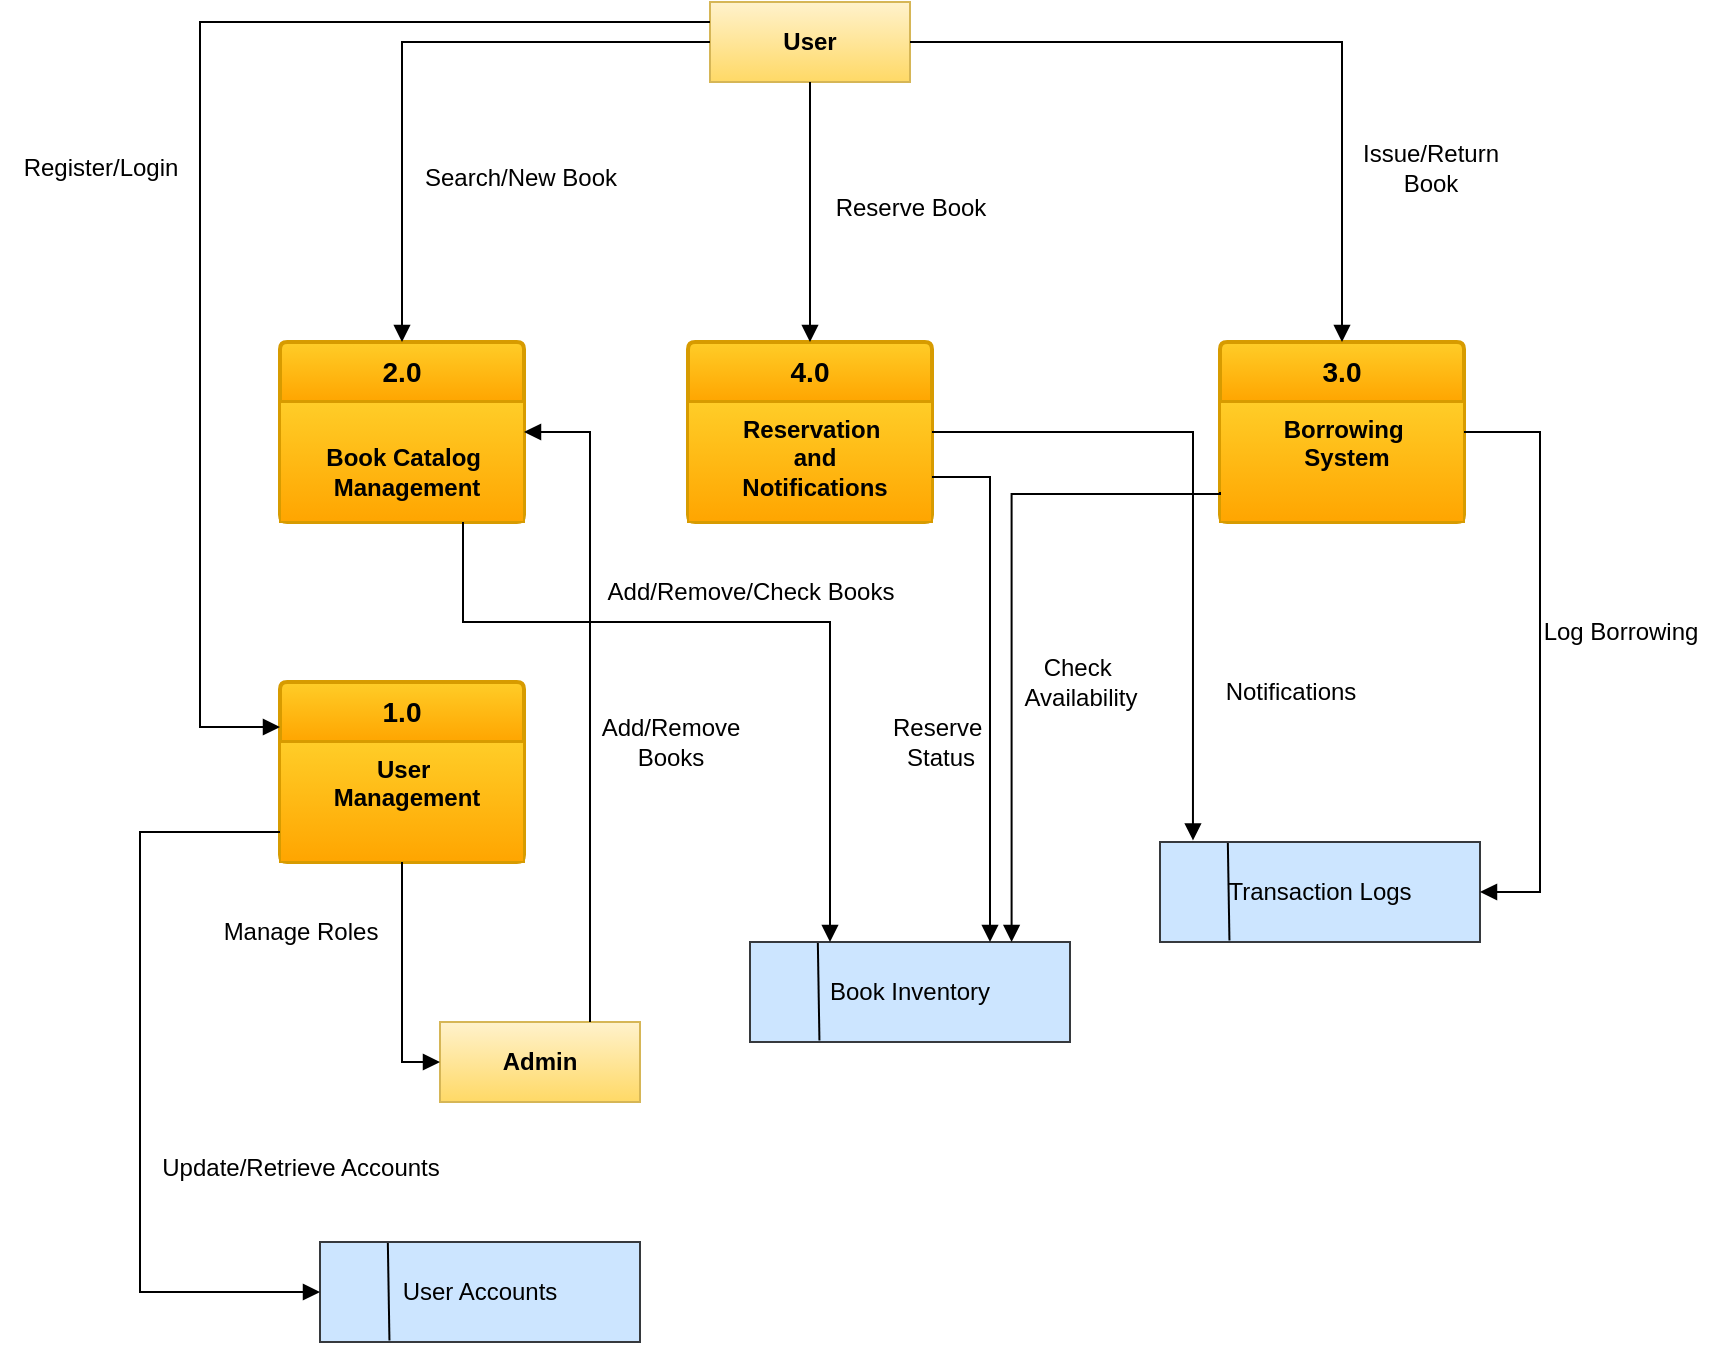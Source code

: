 <mxfile version="26.0.9">
  <diagram name="Page-1" id="DZfTlKiHmt3aFLI8Hxoc">
    <mxGraphModel dx="1900" dy="621" grid="1" gridSize="10" guides="1" tooltips="1" connect="1" arrows="1" fold="1" page="1" pageScale="1" pageWidth="850" pageHeight="1100" background="#ffffff" math="0" shadow="0">
      <root>
        <mxCell id="0" />
        <mxCell id="1" parent="0" />
        <mxCell id="IFHoaXPSa4m4b30Pd978-1" value="&lt;b&gt;User&lt;/b&gt;" style="rounded=0;whiteSpace=wrap;html=1;fillColor=#fff2cc;gradientColor=#ffd966;strokeColor=#d6b656;" parent="1" vertex="1">
          <mxGeometry x="325" y="140" width="100" height="40" as="geometry" />
        </mxCell>
        <mxCell id="IFHoaXPSa4m4b30Pd978-2" value="&lt;b&gt;2.0&lt;/b&gt;" style="swimlane;childLayout=stackLayout;horizontal=1;startSize=30;horizontalStack=0;rounded=1;fontSize=14;fontStyle=0;strokeWidth=2;resizeParent=0;resizeLast=1;shadow=0;dashed=0;align=center;arcSize=4;whiteSpace=wrap;html=1;fillColor=#ffcd28;gradientColor=#ffa500;strokeColor=#d79b00;" parent="1" vertex="1">
          <mxGeometry x="110" y="310" width="122" height="90" as="geometry" />
        </mxCell>
        <mxCell id="IFHoaXPSa4m4b30Pd978-3" value="&lt;div&gt;&lt;b&gt;&lt;br&gt;&lt;/b&gt;&lt;/div&gt;&lt;b&gt;Book Catalog&amp;nbsp;&lt;/b&gt;&lt;div&gt;&lt;b&gt;Management&lt;/b&gt;&lt;/div&gt;" style="align=center;strokeColor=#d79b00;fillColor=#ffcd28;spacingLeft=4;fontSize=12;verticalAlign=top;resizable=0;rotatable=0;part=1;html=1;gradientColor=#ffa500;" parent="IFHoaXPSa4m4b30Pd978-2" vertex="1">
          <mxGeometry y="30" width="122" height="60" as="geometry" />
        </mxCell>
        <mxCell id="IFHoaXPSa4m4b30Pd978-6" value="&lt;b&gt;4.0&lt;/b&gt;" style="swimlane;childLayout=stackLayout;horizontal=1;startSize=30;horizontalStack=0;rounded=1;fontSize=14;fontStyle=0;strokeWidth=2;resizeParent=0;resizeLast=1;shadow=0;dashed=0;align=center;arcSize=4;whiteSpace=wrap;html=1;fillColor=#ffcd28;gradientColor=#ffa500;strokeColor=#d79b00;" parent="1" vertex="1">
          <mxGeometry x="314" y="310" width="122" height="90" as="geometry" />
        </mxCell>
        <mxCell id="IFHoaXPSa4m4b30Pd978-7" value="&lt;div&gt;&lt;b&gt;Reservation&amp;nbsp;&lt;/b&gt;&lt;/div&gt;&lt;div&gt;&lt;b&gt;and&lt;/b&gt;&lt;/div&gt;&lt;div&gt;&lt;b&gt;Notifications&lt;/b&gt;&lt;/div&gt;" style="align=center;strokeColor=#d79b00;fillColor=#ffcd28;spacingLeft=4;fontSize=12;verticalAlign=top;resizable=0;rotatable=0;part=1;html=1;gradientColor=#ffa500;" parent="IFHoaXPSa4m4b30Pd978-6" vertex="1">
          <mxGeometry y="30" width="122" height="60" as="geometry" />
        </mxCell>
        <mxCell id="IFHoaXPSa4m4b30Pd978-8" value="&lt;b&gt;3.0&lt;/b&gt;" style="swimlane;childLayout=stackLayout;horizontal=1;startSize=30;horizontalStack=0;rounded=1;fontSize=14;fontStyle=0;strokeWidth=2;resizeParent=0;resizeLast=1;shadow=0;dashed=0;align=center;arcSize=4;whiteSpace=wrap;html=1;fillColor=#ffcd28;gradientColor=#ffa500;strokeColor=#d79b00;" parent="1" vertex="1">
          <mxGeometry x="580" y="310" width="122" height="90" as="geometry" />
        </mxCell>
        <mxCell id="IFHoaXPSa4m4b30Pd978-9" value="&lt;div&gt;&lt;b&gt;Borrowing&amp;nbsp;&lt;/b&gt;&lt;/div&gt;&lt;div&gt;&lt;b&gt;System&lt;/b&gt;&lt;/div&gt;" style="align=center;strokeColor=#d79b00;fillColor=#ffcd28;spacingLeft=4;fontSize=12;verticalAlign=top;resizable=0;rotatable=0;part=1;html=1;gradientColor=#ffa500;" parent="IFHoaXPSa4m4b30Pd978-8" vertex="1">
          <mxGeometry y="30" width="122" height="60" as="geometry" />
        </mxCell>
        <mxCell id="IFHoaXPSa4m4b30Pd978-10" value="&lt;b&gt;Admin&lt;/b&gt;" style="rounded=0;whiteSpace=wrap;html=1;fillColor=#fff2cc;gradientColor=#ffd966;strokeColor=#d6b656;" parent="1" vertex="1">
          <mxGeometry x="190" y="650" width="100" height="40" as="geometry" />
        </mxCell>
        <mxCell id="IFHoaXPSa4m4b30Pd978-11" value="&lt;b&gt;1.0&lt;/b&gt;" style="swimlane;childLayout=stackLayout;horizontal=1;startSize=30;horizontalStack=0;rounded=1;fontSize=14;fontStyle=0;strokeWidth=2;resizeParent=0;resizeLast=1;shadow=0;dashed=0;align=center;arcSize=4;whiteSpace=wrap;html=1;fillColor=#ffcd28;gradientColor=#ffa500;strokeColor=#d79b00;" parent="1" vertex="1">
          <mxGeometry x="110" y="480" width="122" height="90" as="geometry" />
        </mxCell>
        <mxCell id="IFHoaXPSa4m4b30Pd978-12" value="&lt;div&gt;&lt;b&gt;User&amp;nbsp;&lt;/b&gt;&lt;/div&gt;&lt;div&gt;&lt;b&gt;Management&lt;/b&gt;&lt;/div&gt;" style="align=center;strokeColor=#d79b00;fillColor=#ffcd28;spacingLeft=4;fontSize=12;verticalAlign=top;resizable=0;rotatable=0;part=1;html=1;gradientColor=#ffa500;" parent="IFHoaXPSa4m4b30Pd978-11" vertex="1">
          <mxGeometry y="30" width="122" height="60" as="geometry" />
        </mxCell>
        <mxCell id="IFHoaXPSa4m4b30Pd978-14" value="" style="endArrow=none;html=1;rounded=0;entryX=0;entryY=0.5;entryDx=0;entryDy=0;exitX=0.5;exitY=0;exitDx=0;exitDy=0;startArrow=block;startFill=1;edgeStyle=orthogonalEdgeStyle;" parent="1" source="IFHoaXPSa4m4b30Pd978-2" target="IFHoaXPSa4m4b30Pd978-1" edge="1">
          <mxGeometry width="50" height="50" relative="1" as="geometry">
            <mxPoint x="270" y="280" as="sourcePoint" />
            <mxPoint x="320" y="230" as="targetPoint" />
          </mxGeometry>
        </mxCell>
        <mxCell id="IFHoaXPSa4m4b30Pd978-15" value="" style="endArrow=none;html=1;rounded=0;entryX=0.5;entryY=1;entryDx=0;entryDy=0;exitX=0.5;exitY=0;exitDx=0;exitDy=0;startArrow=block;startFill=1;" parent="1" source="IFHoaXPSa4m4b30Pd978-6" target="IFHoaXPSa4m4b30Pd978-1" edge="1">
          <mxGeometry width="50" height="50" relative="1" as="geometry">
            <mxPoint x="310" y="300" as="sourcePoint" />
            <mxPoint x="360" y="250" as="targetPoint" />
          </mxGeometry>
        </mxCell>
        <mxCell id="IFHoaXPSa4m4b30Pd978-16" value="" style="endArrow=block;html=1;rounded=0;exitX=1;exitY=0.5;exitDx=0;exitDy=0;entryX=0.5;entryY=0;entryDx=0;entryDy=0;edgeStyle=orthogonalEdgeStyle;endFill=1;" parent="1" source="IFHoaXPSa4m4b30Pd978-1" target="IFHoaXPSa4m4b30Pd978-8" edge="1">
          <mxGeometry width="50" height="50" relative="1" as="geometry">
            <mxPoint x="530" y="250" as="sourcePoint" />
            <mxPoint x="580" y="200" as="targetPoint" />
          </mxGeometry>
        </mxCell>
        <mxCell id="IFHoaXPSa4m4b30Pd978-17" value="Issue/Return&lt;div&gt;Book&lt;/div&gt;" style="text;html=1;align=center;verticalAlign=middle;resizable=0;points=[];autosize=1;strokeColor=none;fillColor=none;" parent="1" vertex="1">
          <mxGeometry x="640" y="203" width="90" height="40" as="geometry" />
        </mxCell>
        <mxCell id="IFHoaXPSa4m4b30Pd978-18" value="Reserve Book" style="text;html=1;align=center;verticalAlign=middle;resizable=0;points=[];autosize=1;strokeColor=none;fillColor=none;" parent="1" vertex="1">
          <mxGeometry x="375" y="228" width="100" height="30" as="geometry" />
        </mxCell>
        <mxCell id="IFHoaXPSa4m4b30Pd978-19" value="Search/New Book" style="text;html=1;align=center;verticalAlign=middle;resizable=0;points=[];autosize=1;strokeColor=none;fillColor=none;" parent="1" vertex="1">
          <mxGeometry x="170" y="213" width="120" height="30" as="geometry" />
        </mxCell>
        <mxCell id="IFHoaXPSa4m4b30Pd978-25" value="" style="group" parent="1" vertex="1" connectable="0">
          <mxGeometry x="130" y="760" width="160" height="50" as="geometry" />
        </mxCell>
        <mxCell id="IFHoaXPSa4m4b30Pd978-21" value="User Accounts" style="rounded=0;whiteSpace=wrap;html=1;fillColor=#cce5ff;strokeColor=#36393d;" parent="IFHoaXPSa4m4b30Pd978-25" vertex="1">
          <mxGeometry width="160" height="50" as="geometry" />
        </mxCell>
        <mxCell id="IFHoaXPSa4m4b30Pd978-22" value="" style="endArrow=none;html=1;rounded=0;entryX=0.212;entryY=0.01;entryDx=0;entryDy=0;entryPerimeter=0;exitX=0.217;exitY=0.985;exitDx=0;exitDy=0;exitPerimeter=0;" parent="IFHoaXPSa4m4b30Pd978-25" source="IFHoaXPSa4m4b30Pd978-21" target="IFHoaXPSa4m4b30Pd978-21" edge="1">
          <mxGeometry width="50" height="50" relative="1" as="geometry">
            <mxPoint y="70" as="sourcePoint" />
            <mxPoint x="50" y="20" as="targetPoint" />
          </mxGeometry>
        </mxCell>
        <mxCell id="IFHoaXPSa4m4b30Pd978-30" value="Transaction Logs" style="rounded=0;whiteSpace=wrap;html=1;fillColor=#cce5ff;strokeColor=#36393d;" parent="1" vertex="1">
          <mxGeometry x="550" y="560" width="160" height="50" as="geometry" />
        </mxCell>
        <mxCell id="IFHoaXPSa4m4b30Pd978-31" value="" style="endArrow=none;html=1;rounded=0;entryX=0.212;entryY=0.01;entryDx=0;entryDy=0;entryPerimeter=0;exitX=0.217;exitY=0.985;exitDx=0;exitDy=0;exitPerimeter=0;" parent="1" source="IFHoaXPSa4m4b30Pd978-30" target="IFHoaXPSa4m4b30Pd978-30" edge="1">
          <mxGeometry width="50" height="50" relative="1" as="geometry">
            <mxPoint x="760" y="710" as="sourcePoint" />
            <mxPoint x="810" y="660" as="targetPoint" />
          </mxGeometry>
        </mxCell>
        <mxCell id="IFHoaXPSa4m4b30Pd978-27" value="Book Inventory" style="rounded=0;whiteSpace=wrap;html=1;fillColor=#cce5ff;strokeColor=#36393d;" parent="1" vertex="1">
          <mxGeometry x="345" y="610" width="160" height="50" as="geometry" />
        </mxCell>
        <mxCell id="IFHoaXPSa4m4b30Pd978-28" value="" style="endArrow=none;html=1;rounded=0;entryX=0.212;entryY=0.01;entryDx=0;entryDy=0;entryPerimeter=0;exitX=0.217;exitY=0.985;exitDx=0;exitDy=0;exitPerimeter=0;" parent="1" source="IFHoaXPSa4m4b30Pd978-27" target="IFHoaXPSa4m4b30Pd978-27" edge="1">
          <mxGeometry width="50" height="50" relative="1" as="geometry">
            <mxPoint x="750" y="700" as="sourcePoint" />
            <mxPoint x="800" y="650" as="targetPoint" />
          </mxGeometry>
        </mxCell>
        <mxCell id="IFHoaXPSa4m4b30Pd978-32" value="" style="endArrow=none;html=1;rounded=0;entryX=0;entryY=0.25;entryDx=0;entryDy=0;exitX=0;exitY=0.25;exitDx=0;exitDy=0;edgeStyle=orthogonalEdgeStyle;startArrow=block;startFill=1;" parent="1" source="IFHoaXPSa4m4b30Pd978-11" target="IFHoaXPSa4m4b30Pd978-1" edge="1">
          <mxGeometry width="50" height="50" relative="1" as="geometry">
            <mxPoint x="-10" y="250" as="sourcePoint" />
            <mxPoint x="40" y="200" as="targetPoint" />
            <Array as="points">
              <mxPoint x="70" y="503" />
              <mxPoint x="70" y="150" />
            </Array>
          </mxGeometry>
        </mxCell>
        <mxCell id="IFHoaXPSa4m4b30Pd978-33" value="Register/Login" style="text;html=1;align=center;verticalAlign=middle;resizable=0;points=[];autosize=1;strokeColor=none;fillColor=none;" parent="1" vertex="1">
          <mxGeometry x="-30" y="208" width="100" height="30" as="geometry" />
        </mxCell>
        <mxCell id="IFHoaXPSa4m4b30Pd978-34" value="" style="endArrow=block;html=1;rounded=0;entryX=0;entryY=0.5;entryDx=0;entryDy=0;exitX=0.5;exitY=1;exitDx=0;exitDy=0;edgeStyle=orthogonalEdgeStyle;endFill=1;" parent="1" source="IFHoaXPSa4m4b30Pd978-11" target="IFHoaXPSa4m4b30Pd978-10" edge="1">
          <mxGeometry width="50" height="50" relative="1" as="geometry">
            <mxPoint x="70" y="730" as="sourcePoint" />
            <mxPoint x="120" y="680" as="targetPoint" />
          </mxGeometry>
        </mxCell>
        <mxCell id="IFHoaXPSa4m4b30Pd978-35" value="Manage Roles" style="text;html=1;align=center;verticalAlign=middle;resizable=0;points=[];autosize=1;strokeColor=none;fillColor=none;" parent="1" vertex="1">
          <mxGeometry x="70" y="590" width="100" height="30" as="geometry" />
        </mxCell>
        <mxCell id="IFHoaXPSa4m4b30Pd978-37" value="" style="endArrow=block;html=1;rounded=0;exitX=0.75;exitY=0;exitDx=0;exitDy=0;entryX=1;entryY=0.5;entryDx=0;entryDy=0;edgeStyle=orthogonalEdgeStyle;endFill=1;" parent="1" source="IFHoaXPSa4m4b30Pd978-10" target="IFHoaXPSa4m4b30Pd978-2" edge="1">
          <mxGeometry width="50" height="50" relative="1" as="geometry">
            <mxPoint x="290" y="560" as="sourcePoint" />
            <mxPoint x="340" y="510" as="targetPoint" />
          </mxGeometry>
        </mxCell>
        <mxCell id="IFHoaXPSa4m4b30Pd978-38" value="Add/Remove&lt;div&gt;Books&lt;/div&gt;" style="text;html=1;align=center;verticalAlign=middle;resizable=0;points=[];autosize=1;strokeColor=none;fillColor=none;" parent="1" vertex="1">
          <mxGeometry x="260" y="490" width="90" height="40" as="geometry" />
        </mxCell>
        <mxCell id="IFHoaXPSa4m4b30Pd978-39" value="" style="endArrow=none;html=1;rounded=0;entryX=1;entryY=0.5;entryDx=0;entryDy=0;exitX=1;exitY=0.5;exitDx=0;exitDy=0;edgeStyle=orthogonalEdgeStyle;startArrow=block;startFill=1;" parent="1" source="IFHoaXPSa4m4b30Pd978-30" target="IFHoaXPSa4m4b30Pd978-8" edge="1">
          <mxGeometry width="50" height="50" relative="1" as="geometry">
            <mxPoint x="620" y="530" as="sourcePoint" />
            <mxPoint x="670" y="480" as="targetPoint" />
            <Array as="points">
              <mxPoint x="740" y="585" />
              <mxPoint x="740" y="355" />
            </Array>
          </mxGeometry>
        </mxCell>
        <mxCell id="IFHoaXPSa4m4b30Pd978-40" value="Log Borrowing" style="text;html=1;align=center;verticalAlign=middle;resizable=0;points=[];autosize=1;strokeColor=none;fillColor=none;" parent="1" vertex="1">
          <mxGeometry x="730" y="440" width="100" height="30" as="geometry" />
        </mxCell>
        <mxCell id="IFHoaXPSa4m4b30Pd978-41" value="" style="endArrow=none;html=1;rounded=0;entryX=1;entryY=0.5;entryDx=0;entryDy=0;exitX=0.103;exitY=-0.016;exitDx=0;exitDy=0;edgeStyle=orthogonalEdgeStyle;exitPerimeter=0;startArrow=block;startFill=1;" parent="1" source="IFHoaXPSa4m4b30Pd978-30" target="IFHoaXPSa4m4b30Pd978-6" edge="1">
          <mxGeometry width="50" height="50" relative="1" as="geometry">
            <mxPoint x="520" y="530" as="sourcePoint" />
            <mxPoint x="570" y="480" as="targetPoint" />
          </mxGeometry>
        </mxCell>
        <mxCell id="IFHoaXPSa4m4b30Pd978-42" value="Notifications" style="text;html=1;align=center;verticalAlign=middle;resizable=0;points=[];autosize=1;strokeColor=none;fillColor=none;" parent="1" vertex="1">
          <mxGeometry x="570" y="470" width="90" height="30" as="geometry" />
        </mxCell>
        <mxCell id="IFHoaXPSa4m4b30Pd978-43" value="" style="endArrow=none;html=1;rounded=0;entryX=1;entryY=0.75;entryDx=0;entryDy=0;exitX=0.75;exitY=0;exitDx=0;exitDy=0;edgeStyle=orthogonalEdgeStyle;startArrow=block;startFill=1;" parent="1" source="IFHoaXPSa4m4b30Pd978-27" target="IFHoaXPSa4m4b30Pd978-6" edge="1">
          <mxGeometry width="50" height="50" relative="1" as="geometry">
            <mxPoint x="400" y="540" as="sourcePoint" />
            <mxPoint x="450" y="490" as="targetPoint" />
          </mxGeometry>
        </mxCell>
        <mxCell id="IFHoaXPSa4m4b30Pd978-44" value="Reserve&amp;nbsp;&lt;div&gt;Status&lt;/div&gt;" style="text;html=1;align=center;verticalAlign=middle;resizable=0;points=[];autosize=1;strokeColor=none;fillColor=none;" parent="1" vertex="1">
          <mxGeometry x="405" y="490" width="70" height="40" as="geometry" />
        </mxCell>
        <mxCell id="IFHoaXPSa4m4b30Pd978-45" value="" style="endArrow=none;html=1;rounded=0;entryX=0.75;entryY=1;entryDx=0;entryDy=0;exitX=0.25;exitY=0;exitDx=0;exitDy=0;edgeStyle=orthogonalEdgeStyle;startArrow=block;startFill=1;" parent="1" source="IFHoaXPSa4m4b30Pd978-27" target="IFHoaXPSa4m4b30Pd978-2" edge="1">
          <mxGeometry width="50" height="50" relative="1" as="geometry">
            <mxPoint x="310" y="510" as="sourcePoint" />
            <mxPoint x="360" y="460" as="targetPoint" />
            <Array as="points">
              <mxPoint x="385" y="450" />
              <mxPoint x="202" y="450" />
            </Array>
          </mxGeometry>
        </mxCell>
        <mxCell id="IFHoaXPSa4m4b30Pd978-46" value="Add/Remove/Check Books" style="text;html=1;align=center;verticalAlign=middle;resizable=0;points=[];autosize=1;strokeColor=none;fillColor=none;" parent="1" vertex="1">
          <mxGeometry x="260" y="420" width="170" height="30" as="geometry" />
        </mxCell>
        <mxCell id="IFHoaXPSa4m4b30Pd978-47" value="" style="endArrow=none;html=1;rounded=0;entryX=0;entryY=0.75;entryDx=0;entryDy=0;exitX=0.88;exitY=-0.016;exitDx=0;exitDy=0;exitPerimeter=0;edgeStyle=orthogonalEdgeStyle;startArrow=block;startFill=1;" parent="1" target="IFHoaXPSa4m4b30Pd978-9" edge="1">
          <mxGeometry width="50" height="50" relative="1" as="geometry">
            <mxPoint x="475.8" y="610" as="sourcePoint" />
            <mxPoint x="570.0" y="385.8" as="targetPoint" />
            <Array as="points">
              <mxPoint x="476" y="386" />
              <mxPoint x="580" y="386" />
            </Array>
          </mxGeometry>
        </mxCell>
        <mxCell id="IFHoaXPSa4m4b30Pd978-48" value="Check&amp;nbsp;&lt;div&gt;Availability&lt;/div&gt;" style="text;html=1;align=center;verticalAlign=middle;resizable=0;points=[];autosize=1;strokeColor=none;fillColor=none;" parent="1" vertex="1">
          <mxGeometry x="470" y="460" width="80" height="40" as="geometry" />
        </mxCell>
        <mxCell id="IFHoaXPSa4m4b30Pd978-49" value="" style="endArrow=none;html=1;rounded=0;entryX=0;entryY=0.75;entryDx=0;entryDy=0;exitX=0;exitY=0.5;exitDx=0;exitDy=0;edgeStyle=orthogonalEdgeStyle;startArrow=block;startFill=1;" parent="1" source="IFHoaXPSa4m4b30Pd978-21" target="IFHoaXPSa4m4b30Pd978-12" edge="1">
          <mxGeometry width="50" height="50" relative="1" as="geometry">
            <mxPoint x="60" y="710" as="sourcePoint" />
            <mxPoint x="110" y="660" as="targetPoint" />
            <Array as="points">
              <mxPoint x="40" y="785" />
              <mxPoint x="40" y="555" />
            </Array>
          </mxGeometry>
        </mxCell>
        <mxCell id="IFHoaXPSa4m4b30Pd978-50" value="Update/Retrieve Accounts" style="text;html=1;align=center;verticalAlign=middle;resizable=0;points=[];autosize=1;strokeColor=none;fillColor=none;" parent="1" vertex="1">
          <mxGeometry x="40" y="708" width="160" height="30" as="geometry" />
        </mxCell>
      </root>
    </mxGraphModel>
  </diagram>
</mxfile>
